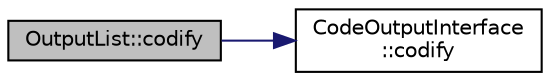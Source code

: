 digraph "OutputList::codify"
{
 // LATEX_PDF_SIZE
  edge [fontname="Helvetica",fontsize="10",labelfontname="Helvetica",labelfontsize="10"];
  node [fontname="Helvetica",fontsize="10",shape=record];
  rankdir="LR";
  Node1 [label="OutputList::codify",height=0.2,width=0.4,color="black", fillcolor="grey75", style="filled", fontcolor="black",tooltip=" "];
  Node1 -> Node2 [color="midnightblue",fontsize="10",style="solid",fontname="Helvetica"];
  Node2 [label="CodeOutputInterface\l::codify",height=0.2,width=0.4,color="black", fillcolor="white", style="filled",URL="$classCodeOutputInterface.html#aa79acfd0247d182dcd423eeb3f0cdd66",tooltip=" "];
}
